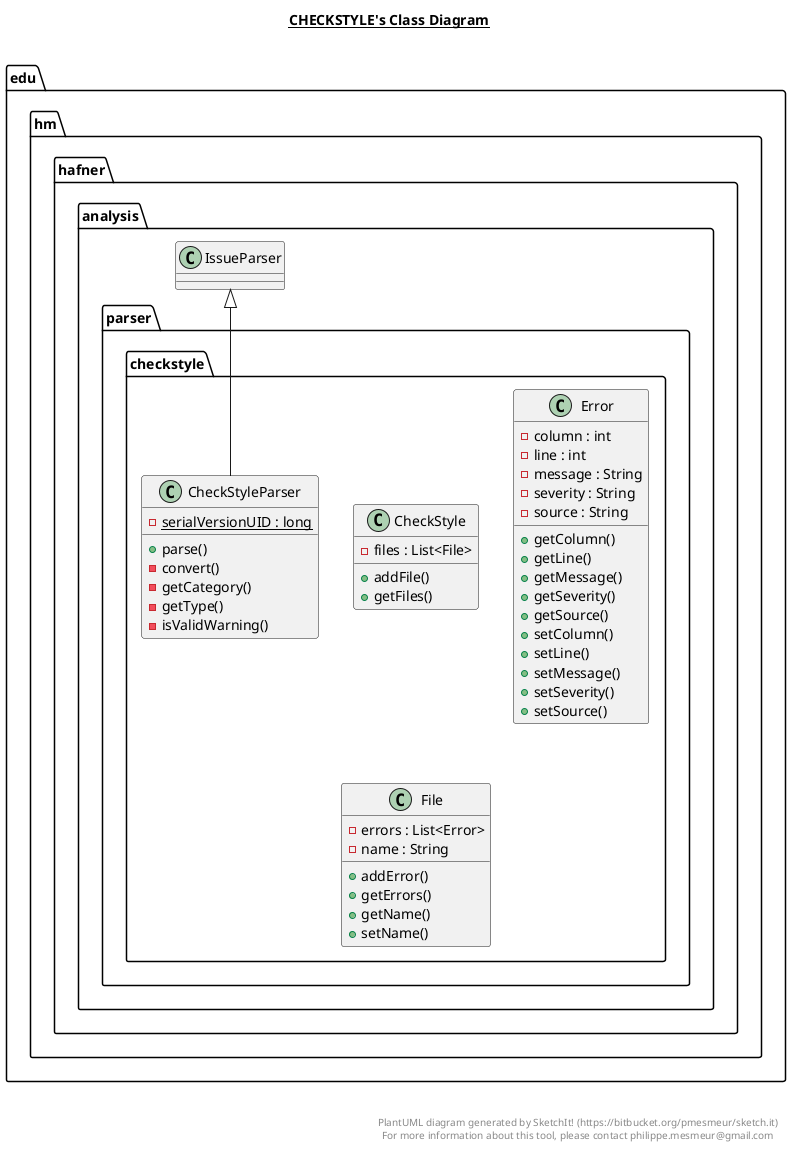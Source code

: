 @startuml

title __CHECKSTYLE's Class Diagram__\n

  namespace edu.hm.hafner {
    namespace analysis {
      namespace parser {
        namespace checkstyle {
          class edu.hm.hafner.analysis.parser.checkstyle.CheckStyle {
              - files : List<File>
              + addFile()
              + getFiles()
          }
        }
      }
    }
  }
  

  namespace edu.hm.hafner {
    namespace analysis {
      namespace parser {
        namespace checkstyle {
          class edu.hm.hafner.analysis.parser.checkstyle.CheckStyleParser {
              {static} - serialVersionUID : long
              + parse()
              - convert()
              - getCategory()
              - getType()
              - isValidWarning()
          }
        }
      }
    }
  }
  

  namespace edu.hm.hafner {
    namespace analysis {
      namespace parser {
        namespace checkstyle {
          class edu.hm.hafner.analysis.parser.checkstyle.Error {
              - column : int
              - line : int
              - message : String
              - severity : String
              - source : String
              + getColumn()
              + getLine()
              + getMessage()
              + getSeverity()
              + getSource()
              + setColumn()
              + setLine()
              + setMessage()
              + setSeverity()
              + setSource()
          }
        }
      }
    }
  }
  

  namespace edu.hm.hafner {
    namespace analysis {
      namespace parser {
        namespace checkstyle {
          class edu.hm.hafner.analysis.parser.checkstyle.File {
              - errors : List<Error>
              - name : String
              + addError()
              + getErrors()
              + getName()
              + setName()
          }
        }
      }
    }
  }
  

  edu.hm.hafner.analysis.parser.checkstyle.CheckStyleParser -up-|> edu.hm.hafner.analysis.IssueParser


right footer


PlantUML diagram generated by SketchIt! (https://bitbucket.org/pmesmeur/sketch.it)
For more information about this tool, please contact philippe.mesmeur@gmail.com
endfooter

@enduml

